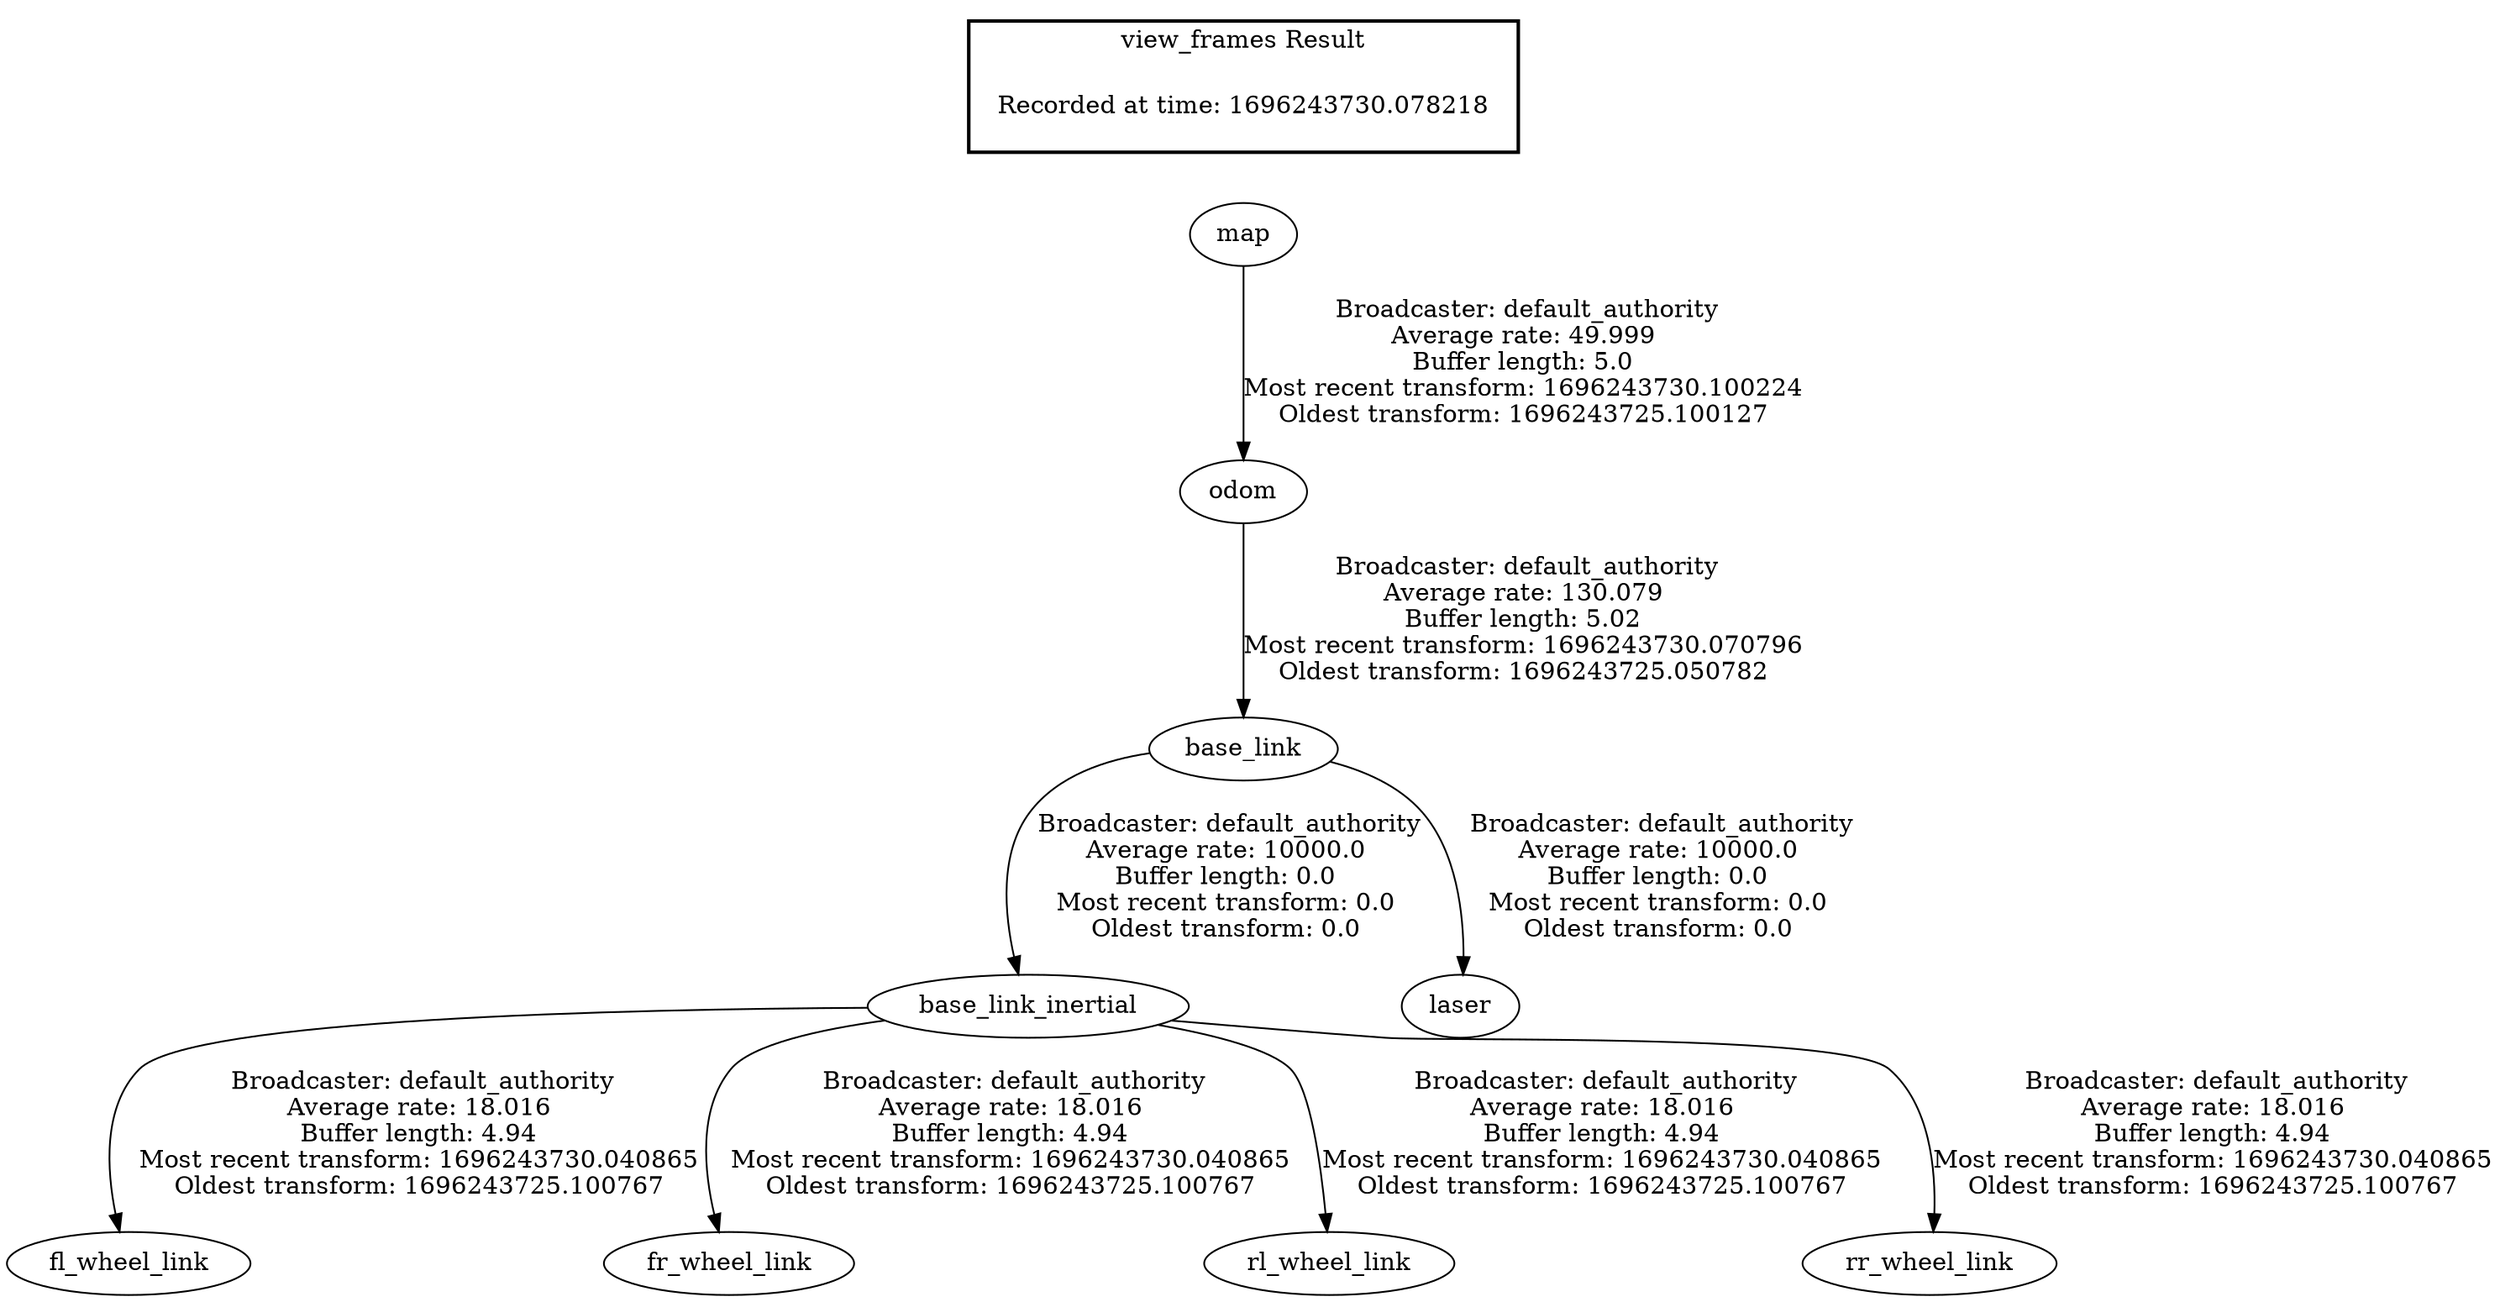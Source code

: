 digraph G {
"odom" -> "base_link"[label=" Broadcaster: default_authority\nAverage rate: 130.079\nBuffer length: 5.02\nMost recent transform: 1696243730.070796\nOldest transform: 1696243725.050782\n"];
"map" -> "odom"[label=" Broadcaster: default_authority\nAverage rate: 49.999\nBuffer length: 5.0\nMost recent transform: 1696243730.100224\nOldest transform: 1696243725.100127\n"];
"base_link" -> "base_link_inertial"[label=" Broadcaster: default_authority\nAverage rate: 10000.0\nBuffer length: 0.0\nMost recent transform: 0.0\nOldest transform: 0.0\n"];
"base_link" -> "laser"[label=" Broadcaster: default_authority\nAverage rate: 10000.0\nBuffer length: 0.0\nMost recent transform: 0.0\nOldest transform: 0.0\n"];
"base_link_inertial" -> "fl_wheel_link"[label=" Broadcaster: default_authority\nAverage rate: 18.016\nBuffer length: 4.94\nMost recent transform: 1696243730.040865\nOldest transform: 1696243725.100767\n"];
"base_link_inertial" -> "fr_wheel_link"[label=" Broadcaster: default_authority\nAverage rate: 18.016\nBuffer length: 4.94\nMost recent transform: 1696243730.040865\nOldest transform: 1696243725.100767\n"];
"base_link_inertial" -> "rl_wheel_link"[label=" Broadcaster: default_authority\nAverage rate: 18.016\nBuffer length: 4.94\nMost recent transform: 1696243730.040865\nOldest transform: 1696243725.100767\n"];
"base_link_inertial" -> "rr_wheel_link"[label=" Broadcaster: default_authority\nAverage rate: 18.016\nBuffer length: 4.94\nMost recent transform: 1696243730.040865\nOldest transform: 1696243725.100767\n"];
edge [style=invis];
 subgraph cluster_legend { style=bold; color=black; label ="view_frames Result";
"Recorded at time: 1696243730.078218"[ shape=plaintext ] ;
}->"map";
}